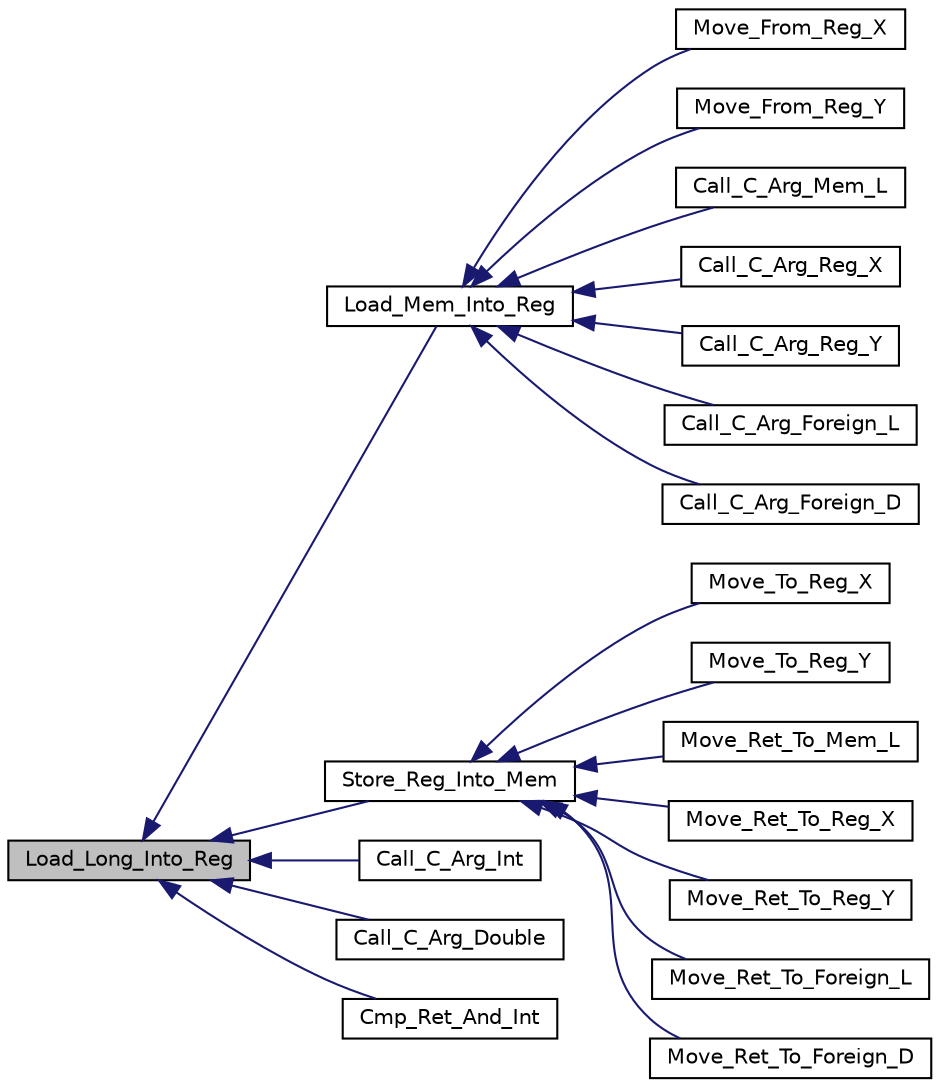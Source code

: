digraph "Load_Long_Into_Reg"
{
  edge [fontname="Helvetica",fontsize="10",labelfontname="Helvetica",labelfontsize="10"];
  node [fontname="Helvetica",fontsize="10",shape=record];
  rankdir="LR";
  Node1 [label="Load_Long_Into_Reg",height=0.2,width=0.4,color="black", fillcolor="grey75", style="filled", fontcolor="black"];
  Node1 -> Node2 [dir="back",color="midnightblue",fontsize="10",style="solid",fontname="Helvetica"];
  Node2 [label="Load_Mem_Into_Reg",height=0.2,width=0.4,color="black", fillcolor="white", style="filled",URL="$sparc64__any_8c.html#ac8081cdc260d72a598c1486b62353af2"];
  Node2 -> Node3 [dir="back",color="midnightblue",fontsize="10",style="solid",fontname="Helvetica"];
  Node3 [label="Move_From_Reg_X",height=0.2,width=0.4,color="black", fillcolor="white", style="filled",URL="$sparc64__any_8c.html#a26b1354d98d85d34703d36af84a2fa7f"];
  Node2 -> Node4 [dir="back",color="midnightblue",fontsize="10",style="solid",fontname="Helvetica"];
  Node4 [label="Move_From_Reg_Y",height=0.2,width=0.4,color="black", fillcolor="white", style="filled",URL="$sparc64__any_8c.html#af58d895acfbf04e780eee5aa19d0ebd1"];
  Node2 -> Node5 [dir="back",color="midnightblue",fontsize="10",style="solid",fontname="Helvetica"];
  Node5 [label="Call_C_Arg_Mem_L",height=0.2,width=0.4,color="black", fillcolor="white", style="filled",URL="$sparc64__any_8c.html#a964a096b28818e43f7e51dd5dd6f76f0"];
  Node2 -> Node6 [dir="back",color="midnightblue",fontsize="10",style="solid",fontname="Helvetica"];
  Node6 [label="Call_C_Arg_Reg_X",height=0.2,width=0.4,color="black", fillcolor="white", style="filled",URL="$sparc64__any_8c.html#a2f2f15033fa151bd5b50ea330c95606f"];
  Node2 -> Node7 [dir="back",color="midnightblue",fontsize="10",style="solid",fontname="Helvetica"];
  Node7 [label="Call_C_Arg_Reg_Y",height=0.2,width=0.4,color="black", fillcolor="white", style="filled",URL="$sparc64__any_8c.html#a9336ef2973a657cc4140763f6bca9b55"];
  Node2 -> Node8 [dir="back",color="midnightblue",fontsize="10",style="solid",fontname="Helvetica"];
  Node8 [label="Call_C_Arg_Foreign_L",height=0.2,width=0.4,color="black", fillcolor="white", style="filled",URL="$sparc64__any_8c.html#a44157a3aa7743bec9bd4c63203183253"];
  Node2 -> Node9 [dir="back",color="midnightblue",fontsize="10",style="solid",fontname="Helvetica"];
  Node9 [label="Call_C_Arg_Foreign_D",height=0.2,width=0.4,color="black", fillcolor="white", style="filled",URL="$sparc64__any_8c.html#a74eac647b8a008ece21cc0eeffe98ef5"];
  Node1 -> Node10 [dir="back",color="midnightblue",fontsize="10",style="solid",fontname="Helvetica"];
  Node10 [label="Store_Reg_Into_Mem",height=0.2,width=0.4,color="black", fillcolor="white", style="filled",URL="$sparc64__any_8c.html#a56d8aa2471bf221a24724f0938e716de"];
  Node10 -> Node11 [dir="back",color="midnightblue",fontsize="10",style="solid",fontname="Helvetica"];
  Node11 [label="Move_To_Reg_X",height=0.2,width=0.4,color="black", fillcolor="white", style="filled",URL="$sparc64__any_8c.html#af7adcc007169701f8e570e632559068f"];
  Node10 -> Node12 [dir="back",color="midnightblue",fontsize="10",style="solid",fontname="Helvetica"];
  Node12 [label="Move_To_Reg_Y",height=0.2,width=0.4,color="black", fillcolor="white", style="filled",URL="$sparc64__any_8c.html#a8dac9698ed961dd1619389ca09a5b0e4"];
  Node10 -> Node13 [dir="back",color="midnightblue",fontsize="10",style="solid",fontname="Helvetica"];
  Node13 [label="Move_Ret_To_Mem_L",height=0.2,width=0.4,color="black", fillcolor="white", style="filled",URL="$sparc64__any_8c.html#af58bf1aee8b9f42dedb80793943ab739"];
  Node10 -> Node14 [dir="back",color="midnightblue",fontsize="10",style="solid",fontname="Helvetica"];
  Node14 [label="Move_Ret_To_Reg_X",height=0.2,width=0.4,color="black", fillcolor="white", style="filled",URL="$sparc64__any_8c.html#a4fd1cd87c4569f850eb69124553ad1c9"];
  Node10 -> Node15 [dir="back",color="midnightblue",fontsize="10",style="solid",fontname="Helvetica"];
  Node15 [label="Move_Ret_To_Reg_Y",height=0.2,width=0.4,color="black", fillcolor="white", style="filled",URL="$sparc64__any_8c.html#a37f9d9f4b7eb11439b9beb940a5e676b"];
  Node10 -> Node16 [dir="back",color="midnightblue",fontsize="10",style="solid",fontname="Helvetica"];
  Node16 [label="Move_Ret_To_Foreign_L",height=0.2,width=0.4,color="black", fillcolor="white", style="filled",URL="$sparc64__any_8c.html#a37323d79308784cb6bfa02eb3bffa5cd"];
  Node10 -> Node17 [dir="back",color="midnightblue",fontsize="10",style="solid",fontname="Helvetica"];
  Node17 [label="Move_Ret_To_Foreign_D",height=0.2,width=0.4,color="black", fillcolor="white", style="filled",URL="$sparc64__any_8c.html#ae6a5584e8dfe8bc0f63859d1f33febda"];
  Node1 -> Node18 [dir="back",color="midnightblue",fontsize="10",style="solid",fontname="Helvetica"];
  Node18 [label="Call_C_Arg_Int",height=0.2,width=0.4,color="black", fillcolor="white", style="filled",URL="$sparc64__any_8c.html#a46b3150c744d1824cd10a2c6192d79cf"];
  Node1 -> Node19 [dir="back",color="midnightblue",fontsize="10",style="solid",fontname="Helvetica"];
  Node19 [label="Call_C_Arg_Double",height=0.2,width=0.4,color="black", fillcolor="white", style="filled",URL="$sparc64__any_8c.html#a11185a9323ed03538b4967da01b3c5fd"];
  Node1 -> Node20 [dir="back",color="midnightblue",fontsize="10",style="solid",fontname="Helvetica"];
  Node20 [label="Cmp_Ret_And_Int",height=0.2,width=0.4,color="black", fillcolor="white", style="filled",URL="$sparc64__any_8c.html#a1ffc91a7b44d25369f51bbaa3dc38f50"];
}
